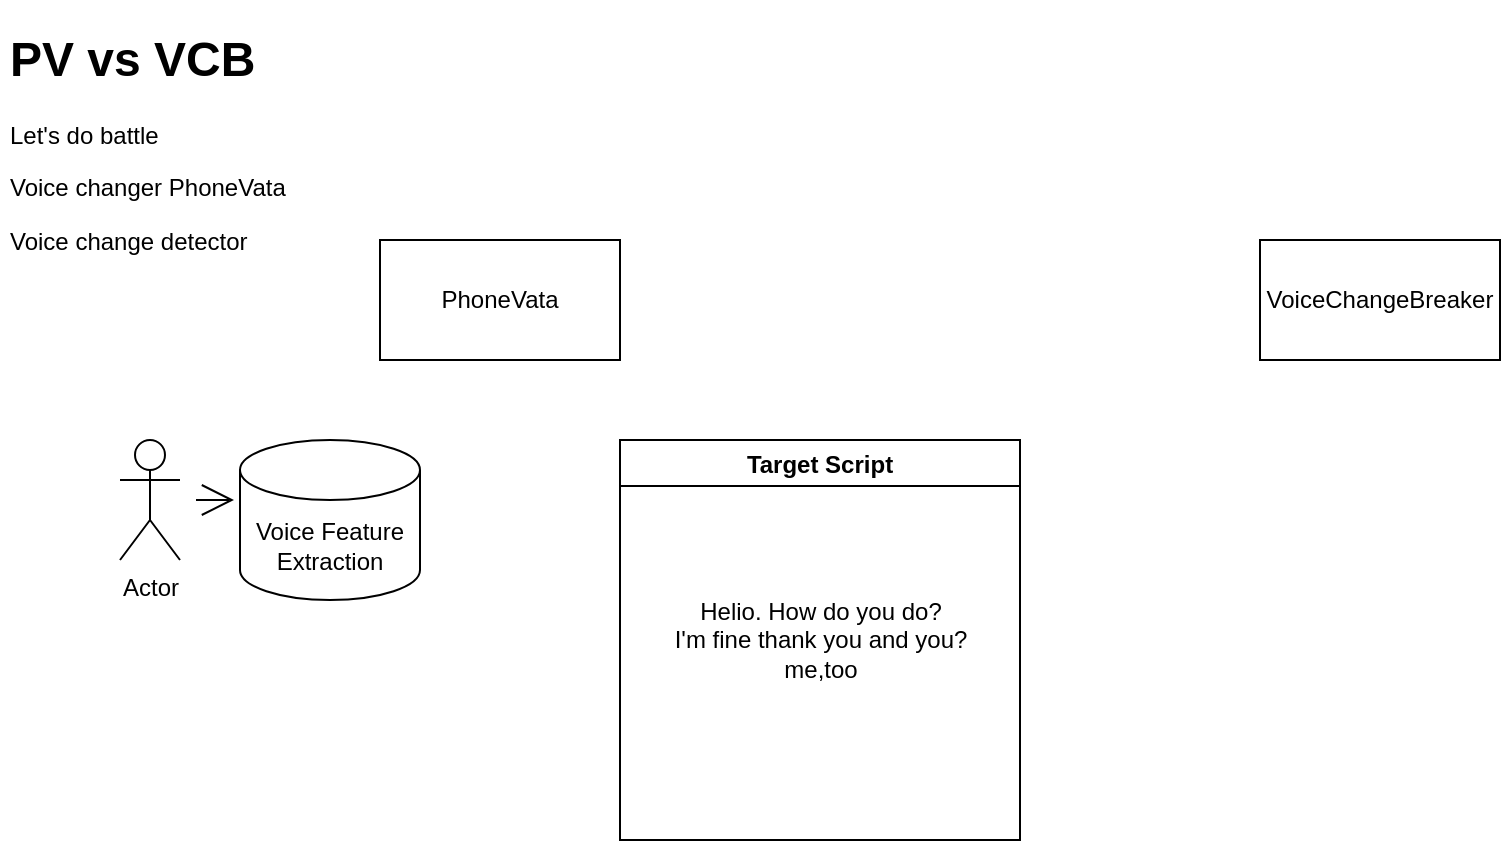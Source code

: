 <mxfile version="15.3.4" type="github">
  <diagram id="aPpwis8wVv6BTGHh6oKa" name="Page-1">
    <mxGraphModel dx="2062" dy="1162" grid="1" gridSize="10" guides="1" tooltips="1" connect="1" arrows="1" fold="1" page="1" pageScale="1" pageWidth="1169" pageHeight="827" math="0" shadow="0">
      <root>
        <mxCell id="0" />
        <mxCell id="1" parent="0" />
        <mxCell id="IXanY_waXnLPO531L0gg-1" value="PhoneVata" style="rounded=0;whiteSpace=wrap;html=1;hachureGap=4;pointerEvents=0;" vertex="1" parent="1">
          <mxGeometry x="200" y="120" width="120" height="60" as="geometry" />
        </mxCell>
        <mxCell id="IXanY_waXnLPO531L0gg-2" value="VoiceChangeBreaker" style="rounded=0;whiteSpace=wrap;html=1;hachureGap=4;pointerEvents=0;" vertex="1" parent="1">
          <mxGeometry x="640" y="120" width="120" height="60" as="geometry" />
        </mxCell>
        <mxCell id="IXanY_waXnLPO531L0gg-3" value="&lt;h1&gt;PV vs VCB&lt;/h1&gt;&lt;p&gt;Let&#39;s do battle&lt;/p&gt;&lt;p&gt;Voice changer PhoneVata&lt;/p&gt;&lt;p&gt;Voice change detector&amp;nbsp;&lt;/p&gt;&lt;p&gt;&lt;br&gt;&lt;/p&gt;" style="text;html=1;strokeColor=none;fillColor=none;spacing=5;spacingTop=-20;whiteSpace=wrap;overflow=hidden;rounded=0;hachureGap=4;pointerEvents=0;" vertex="1" parent="1">
          <mxGeometry x="10" y="10" width="180" height="270" as="geometry" />
        </mxCell>
        <mxCell id="IXanY_waXnLPO531L0gg-8" value="" style="edgeStyle=none;curved=1;rounded=0;orthogonalLoop=1;jettySize=auto;html=1;endArrow=open;startSize=14;endSize=14;sourcePerimeterSpacing=8;targetPerimeterSpacing=8;" edge="1" parent="1" source="IXanY_waXnLPO531L0gg-4">
          <mxGeometry relative="1" as="geometry">
            <mxPoint x="127" y="250" as="targetPoint" />
          </mxGeometry>
        </mxCell>
        <mxCell id="IXanY_waXnLPO531L0gg-4" value="Actor" style="shape=umlActor;verticalLabelPosition=bottom;verticalAlign=top;html=1;outlineConnect=0;hachureGap=4;pointerEvents=0;" vertex="1" parent="1">
          <mxGeometry x="70" y="220" width="30" height="60" as="geometry" />
        </mxCell>
        <mxCell id="IXanY_waXnLPO531L0gg-9" value="Voice Feature&lt;br&gt;Extraction" style="shape=cylinder3;whiteSpace=wrap;html=1;boundedLbl=1;backgroundOutline=1;size=15;hachureGap=4;pointerEvents=0;" vertex="1" parent="1">
          <mxGeometry x="130" y="220" width="90" height="80" as="geometry" />
        </mxCell>
        <mxCell id="IXanY_waXnLPO531L0gg-10" value="Target Script" style="swimlane;hachureGap=4;pointerEvents=0;" vertex="1" parent="1">
          <mxGeometry x="320" y="220" width="200" height="200" as="geometry" />
        </mxCell>
        <mxCell id="IXanY_waXnLPO531L0gg-11" value="Helio. How do you do?&lt;br&gt;I&#39;m fine thank you and you?&lt;br&gt;me,too" style="text;html=1;align=center;verticalAlign=middle;resizable=0;points=[];autosize=1;strokeColor=none;fillColor=none;" vertex="1" parent="1">
          <mxGeometry x="340" y="295" width="160" height="50" as="geometry" />
        </mxCell>
      </root>
    </mxGraphModel>
  </diagram>
</mxfile>
